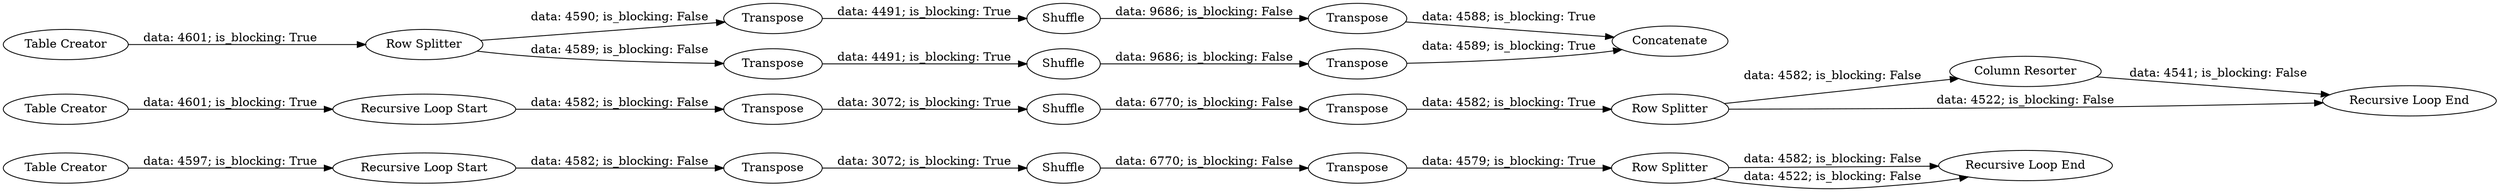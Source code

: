 digraph {
	"5251965034531643084_2" [label="Recursive Loop Start"]
	"5251965034531643084_3" [label=Transpose]
	"5251965034531643084_12" [label=Transpose]
	"5251965034531643084_22" [label=Shuffle]
	"5251965034531643084_8" [label="Row Splitter"]
	"5251965034531643084_11" [label="Table Creator"]
	"5251965034531643084_17" [label="Row Splitter"]
	"5251965034531643084_19" [label=Transpose]
	"5251965034531643084_23" [label=Transpose]
	"5251965034531643084_1" [label="Table Creator"]
	"5251965034531643084_10" [label="Recursive Loop Start"]
	"5251965034531643084_5" [label=Transpose]
	"5251965034531643084_18" [label=Shuffle]
	"5251965034531643084_6" [label="Row Splitter"]
	"5251965034531643084_16" [label="Table Creator"]
	"5251965034531643084_24" [label=Concatenate]
	"5251965034531643084_15" [label="Column Resorter"]
	"5251965034531643084_20" [label=Transpose]
	"5251965034531643084_14" [label=Shuffle]
	"5251965034531643084_21" [label=Transpose]
	"5251965034531643084_13" [label="Recursive Loop End"]
	"5251965034531643084_9" [label=Transpose]
	"5251965034531643084_4" [label=Shuffle]
	"5251965034531643084_7" [label="Recursive Loop End"]
	"5251965034531643084_22" -> "5251965034531643084_21" [label="data: 9686; is_blocking: False"]
	"5251965034531643084_6" -> "5251965034531643084_7" [label="data: 4582; is_blocking: False"]
	"5251965034531643084_17" -> "5251965034531643084_20" [label="data: 4589; is_blocking: False"]
	"5251965034531643084_1" -> "5251965034531643084_2" [label="data: 4597; is_blocking: True"]
	"5251965034531643084_4" -> "5251965034531643084_5" [label="data: 6770; is_blocking: False"]
	"5251965034531643084_19" -> "5251965034531643084_24" [label="data: 4589; is_blocking: True"]
	"5251965034531643084_8" -> "5251965034531643084_13" [label="data: 4522; is_blocking: False"]
	"5251965034531643084_12" -> "5251965034531643084_14" [label="data: 3072; is_blocking: True"]
	"5251965034531643084_15" -> "5251965034531643084_13" [label="data: 4541; is_blocking: False"]
	"5251965034531643084_8" -> "5251965034531643084_15" [label="data: 4582; is_blocking: False"]
	"5251965034531643084_23" -> "5251965034531643084_22" [label="data: 4491; is_blocking: True"]
	"5251965034531643084_20" -> "5251965034531643084_18" [label="data: 4491; is_blocking: True"]
	"5251965034531643084_11" -> "5251965034531643084_10" [label="data: 4601; is_blocking: True"]
	"5251965034531643084_9" -> "5251965034531643084_8" [label="data: 4582; is_blocking: True"]
	"5251965034531643084_10" -> "5251965034531643084_12" [label="data: 4582; is_blocking: False"]
	"5251965034531643084_5" -> "5251965034531643084_6" [label="data: 4579; is_blocking: True"]
	"5251965034531643084_6" -> "5251965034531643084_7" [label="data: 4522; is_blocking: False"]
	"5251965034531643084_16" -> "5251965034531643084_17" [label="data: 4601; is_blocking: True"]
	"5251965034531643084_17" -> "5251965034531643084_23" [label="data: 4590; is_blocking: False"]
	"5251965034531643084_2" -> "5251965034531643084_3" [label="data: 4582; is_blocking: False"]
	"5251965034531643084_3" -> "5251965034531643084_4" [label="data: 3072; is_blocking: True"]
	"5251965034531643084_18" -> "5251965034531643084_19" [label="data: 9686; is_blocking: False"]
	"5251965034531643084_14" -> "5251965034531643084_9" [label="data: 6770; is_blocking: False"]
	"5251965034531643084_21" -> "5251965034531643084_24" [label="data: 4588; is_blocking: True"]
	rankdir=LR
}
